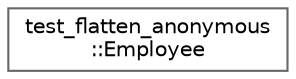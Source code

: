 digraph "类继承关系图"
{
 // LATEX_PDF_SIZE
  bgcolor="transparent";
  edge [fontname=Helvetica,fontsize=10,labelfontname=Helvetica,labelfontsize=10];
  node [fontname=Helvetica,fontsize=10,shape=box,height=0.2,width=0.4];
  rankdir="LR";
  Node0 [id="Node000000",label="test_flatten_anonymous\l::Employee",height=0.2,width=0.4,color="grey40", fillcolor="white", style="filled",URL="$structtest__flatten__anonymous_1_1_employee.html",tooltip=" "];
}
